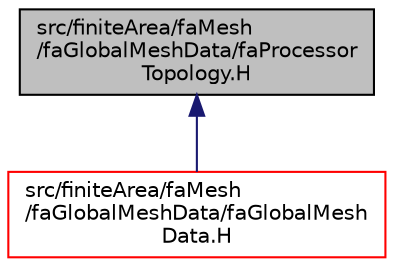 digraph "src/finiteArea/faMesh/faGlobalMeshData/faProcessorTopology.H"
{
  bgcolor="transparent";
  edge [fontname="Helvetica",fontsize="10",labelfontname="Helvetica",labelfontsize="10"];
  node [fontname="Helvetica",fontsize="10",shape=record];
  Node1 [label="src/finiteArea/faMesh\l/faGlobalMeshData/faProcessor\lTopology.H",height=0.2,width=0.4,color="black", fillcolor="grey75", style="filled" fontcolor="black"];
  Node1 -> Node2 [dir="back",color="midnightblue",fontsize="10",style="solid",fontname="Helvetica"];
  Node2 [label="src/finiteArea/faMesh\l/faGlobalMeshData/faGlobalMesh\lData.H",height=0.2,width=0.4,color="red",URL="$faGlobalMeshData_8H.html"];
}
